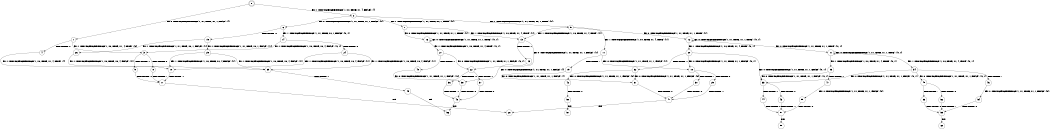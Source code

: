 digraph BCG {
size = "7, 10.5";
center = TRUE;
node [shape = circle];
0 [peripheries = 2];
0 -> 1 [label = "EX !0 !ATOMIC_EXCH_BRANCH (1, +1, TRUE, +1, 1, FALSE) !{}"];
0 -> 2 [label = "EX !1 !ATOMIC_EXCH_BRANCH (1, +0, TRUE, +1, 4, FALSE) !{}"];
1 -> 3 [label = "EX !1 !ATOMIC_EXCH_BRANCH (1, +0, TRUE, +1, 4, TRUE) !{0}"];
1 -> 4 [label = "TERMINATE !0"];
2 -> 5 [label = "EX !1 !ATOMIC_EXCH_BRANCH (1, +1, TRUE, +0, 1, TRUE) !{1}"];
2 -> 6 [label = "EX !0 !ATOMIC_EXCH_BRANCH (1, +1, TRUE, +1, 1, FALSE) !{1}"];
2 -> 7 [label = "EX !1 !ATOMIC_EXCH_BRANCH (1, +1, TRUE, +0, 1, TRUE) !{1}"];
3 -> 8 [label = "TERMINATE !0"];
3 -> 9 [label = "TERMINATE !1"];
4 -> 10 [label = "EX !1 !ATOMIC_EXCH_BRANCH (1, +0, TRUE, +1, 4, TRUE) !{}"];
5 -> 11 [label = "EX !1 !ATOMIC_EXCH_BRANCH (1, +0, TRUE, +1, 4, TRUE) !{1}"];
5 -> 12 [label = "EX !0 !ATOMIC_EXCH_BRANCH (1, +1, TRUE, +1, 1, TRUE) !{1}"];
5 -> 13 [label = "EX !1 !ATOMIC_EXCH_BRANCH (1, +0, TRUE, +1, 4, TRUE) !{1}"];
6 -> 14 [label = "EX !1 !ATOMIC_EXCH_BRANCH (1, +1, TRUE, +0, 1, FALSE) !{0, 1}"];
6 -> 15 [label = "TERMINATE !0"];
7 -> 16 [label = "EX !0 !ATOMIC_EXCH_BRANCH (1, +1, TRUE, +1, 1, TRUE) !{1}"];
7 -> 13 [label = "EX !1 !ATOMIC_EXCH_BRANCH (1, +0, TRUE, +1, 4, TRUE) !{1}"];
8 -> 17 [label = "TERMINATE !1"];
9 -> 17 [label = "TERMINATE !0"];
10 -> 17 [label = "TERMINATE !1"];
11 -> 18 [label = "EX !0 !ATOMIC_EXCH_BRANCH (1, +1, TRUE, +1, 1, FALSE) !{1}"];
11 -> 19 [label = "TERMINATE !1"];
12 -> 12 [label = "EX !0 !ATOMIC_EXCH_BRANCH (1, +1, TRUE, +1, 1, TRUE) !{0, 1}"];
12 -> 20 [label = "EX !1 !ATOMIC_EXCH_BRANCH (1, +0, TRUE, +1, 4, TRUE) !{0, 1}"];
12 -> 21 [label = "EX !0 !ATOMIC_EXCH_BRANCH (1, +1, TRUE, +1, 1, TRUE) !{0, 1}"];
13 -> 22 [label = "EX !0 !ATOMIC_EXCH_BRANCH (1, +1, TRUE, +1, 1, FALSE) !{1}"];
13 -> 23 [label = "TERMINATE !1"];
14 -> 3 [label = "EX !1 !ATOMIC_EXCH_BRANCH (1, +0, TRUE, +0, 4, FALSE) !{0, 1}"];
14 -> 24 [label = "TERMINATE !0"];
15 -> 25 [label = "EX !1 !ATOMIC_EXCH_BRANCH (1, +1, TRUE, +0, 1, FALSE) !{1}"];
15 -> 26 [label = "EX !1 !ATOMIC_EXCH_BRANCH (1, +1, TRUE, +0, 1, FALSE) !{1}"];
16 -> 16 [label = "EX !0 !ATOMIC_EXCH_BRANCH (1, +1, TRUE, +1, 1, TRUE) !{0, 1}"];
16 -> 27 [label = "EX !1 !ATOMIC_EXCH_BRANCH (1, +0, TRUE, +1, 4, TRUE) !{0, 1}"];
17 -> 28 [label = "exit"];
18 -> 29 [label = "TERMINATE !0"];
18 -> 30 [label = "TERMINATE !1"];
19 -> 31 [label = "EX !0 !ATOMIC_EXCH_BRANCH (1, +1, TRUE, +1, 1, FALSE) !{}"];
20 -> 18 [label = "EX !0 !ATOMIC_EXCH_BRANCH (1, +1, TRUE, +1, 1, FALSE) !{0, 1}"];
20 -> 32 [label = "TERMINATE !1"];
20 -> 33 [label = "EX !0 !ATOMIC_EXCH_BRANCH (1, +1, TRUE, +1, 1, FALSE) !{0, 1}"];
21 -> 34 [label = "EX !1 !ATOMIC_EXCH_BRANCH (1, +0, TRUE, +1, 4, TRUE) !{0, 1}"];
21 -> 21 [label = "EX !0 !ATOMIC_EXCH_BRANCH (1, +1, TRUE, +1, 1, TRUE) !{0, 1}"];
21 -> 35 [label = "EX !1 !ATOMIC_EXCH_BRANCH (1, +0, TRUE, +1, 4, TRUE) !{0, 1}"];
22 -> 36 [label = "TERMINATE !0"];
22 -> 37 [label = "TERMINATE !1"];
23 -> 38 [label = "EX !0 !ATOMIC_EXCH_BRANCH (1, +1, TRUE, +1, 1, FALSE) !{}"];
24 -> 10 [label = "EX !1 !ATOMIC_EXCH_BRANCH (1, +0, TRUE, +0, 4, FALSE) !{1}"];
24 -> 39 [label = "EX !1 !ATOMIC_EXCH_BRANCH (1, +0, TRUE, +0, 4, FALSE) !{1}"];
25 -> 10 [label = "EX !1 !ATOMIC_EXCH_BRANCH (1, +0, TRUE, +0, 4, FALSE) !{1}"];
25 -> 39 [label = "EX !1 !ATOMIC_EXCH_BRANCH (1, +0, TRUE, +0, 4, FALSE) !{1}"];
26 -> 39 [label = "EX !1 !ATOMIC_EXCH_BRANCH (1, +0, TRUE, +0, 4, FALSE) !{1}"];
27 -> 22 [label = "EX !0 !ATOMIC_EXCH_BRANCH (1, +1, TRUE, +1, 1, FALSE) !{0, 1}"];
27 -> 40 [label = "TERMINATE !1"];
29 -> 41 [label = "TERMINATE !1"];
30 -> 41 [label = "TERMINATE !0"];
31 -> 41 [label = "TERMINATE !0"];
32 -> 31 [label = "EX !0 !ATOMIC_EXCH_BRANCH (1, +1, TRUE, +1, 1, FALSE) !{0}"];
32 -> 42 [label = "EX !0 !ATOMIC_EXCH_BRANCH (1, +1, TRUE, +1, 1, FALSE) !{0}"];
33 -> 43 [label = "TERMINATE !0"];
33 -> 44 [label = "TERMINATE !1"];
34 -> 45 [label = "EX !0 !ATOMIC_EXCH_BRANCH (1, +1, TRUE, +1, 1, FALSE) !{0, 1}"];
34 -> 46 [label = "TERMINATE !1"];
34 -> 33 [label = "EX !0 !ATOMIC_EXCH_BRANCH (1, +1, TRUE, +1, 1, FALSE) !{0, 1}"];
35 -> 33 [label = "EX !0 !ATOMIC_EXCH_BRANCH (1, +1, TRUE, +1, 1, FALSE) !{0, 1}"];
35 -> 47 [label = "TERMINATE !1"];
36 -> 48 [label = "TERMINATE !1"];
37 -> 48 [label = "TERMINATE !0"];
38 -> 48 [label = "TERMINATE !0"];
39 -> 49 [label = "TERMINATE !1"];
40 -> 38 [label = "EX !0 !ATOMIC_EXCH_BRANCH (1, +1, TRUE, +1, 1, FALSE) !{0}"];
41 -> 28 [label = "exit"];
42 -> 50 [label = "TERMINATE !0"];
43 -> 51 [label = "TERMINATE !1"];
44 -> 51 [label = "TERMINATE !0"];
45 -> 52 [label = "TERMINATE !0"];
45 -> 53 [label = "TERMINATE !1"];
46 -> 54 [label = "EX !0 !ATOMIC_EXCH_BRANCH (1, +1, TRUE, +1, 1, FALSE) !{0}"];
47 -> 55 [label = "EX !0 !ATOMIC_EXCH_BRANCH (1, +1, TRUE, +1, 1, FALSE) !{0}"];
48 -> 56 [label = "exit"];
49 -> 56 [label = "exit"];
50 -> 57 [label = "exit"];
51 -> 58 [label = "exit"];
52 -> 59 [label = "TERMINATE !1"];
53 -> 59 [label = "TERMINATE !0"];
54 -> 59 [label = "TERMINATE !0"];
55 -> 51 [label = "TERMINATE !0"];
59 -> 60 [label = "exit"];
}
